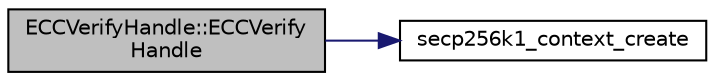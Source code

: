 digraph "ECCVerifyHandle::ECCVerifyHandle"
{
  edge [fontname="Helvetica",fontsize="10",labelfontname="Helvetica",labelfontsize="10"];
  node [fontname="Helvetica",fontsize="10",shape=record];
  rankdir="LR";
  Node0 [label="ECCVerifyHandle::ECCVerify\lHandle",height=0.2,width=0.4,color="black", fillcolor="grey75", style="filled", fontcolor="black"];
  Node0 -> Node1 [color="midnightblue",fontsize="10",style="solid",fontname="Helvetica"];
  Node1 [label="secp256k1_context_create",height=0.2,width=0.4,color="black", fillcolor="white", style="filled",URL="$secp256k1_8h.html#a769d478f352afbb55200e33970533a3c",tooltip="Create a secp256k1 context object. "];
}
